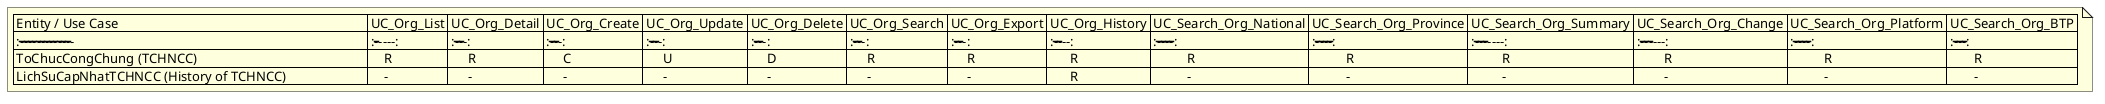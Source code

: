 @startuml CRUD_Matrix
note as CRUD_Matrix
| Entity / Use Case                                              | UC_Org_List | UC_Org_Detail | UC_Org_Create | UC_Org_Update | UC_Org_Delete | UC_Org_Search | UC_Org_Export | UC_Org_History | UC_Search_Org_National | UC_Search_Org_Province | UC_Search_Org_Summary | UC_Search_Org_Change | UC_Search_Org_Platform | UC_Search_Org_BTP |
| :------------------------------------------------------------- | :---------: | :-----------: | :-----------: | :-----------: | :-----------: | :-----------: | :-----------: | :------------: | :--------------------: | :--------------------: | :-------------------: | :------------------: | :--------------------: | :---------------: |
| ToChucCongChung (TCHNCC)                                       |     R       |      R        |      C        |      U        |      D        |      R        |      R        |       R        |           R            |           R            |          R            |         R            |           R            |        R          |
| LichSuCapNhatTCHNCC (History of TCHNCC)                        |     -       |      -        |      -        |      -        |      -        |      -        |      -        |       R        |           -            |           -            |          -            |         -            |           -            |        -          |
end note
@enduml
